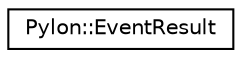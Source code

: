digraph "Graphical Class Hierarchy"
{
  edge [fontname="Helvetica",fontsize="10",labelfontname="Helvetica",labelfontsize="10"];
  node [fontname="Helvetica",fontsize="10",shape=record];
  rankdir="LR";
  Node1 [label="Pylon::EventResult",height=0.2,width=0.4,color="black", fillcolor="white", style="filled",URL="$class_pylon_1_1_event_result.html",tooltip="Low Level API: An event result. "];
}

